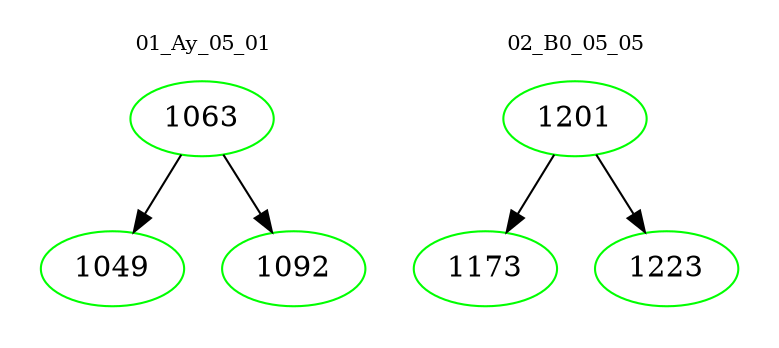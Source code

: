 digraph{
subgraph cluster_0 {
color = white
label = "01_Ay_05_01";
fontsize=10;
T0_1063 [label="1063", color="green"]
T0_1063 -> T0_1049 [color="black"]
T0_1049 [label="1049", color="green"]
T0_1063 -> T0_1092 [color="black"]
T0_1092 [label="1092", color="green"]
}
subgraph cluster_1 {
color = white
label = "02_B0_05_05";
fontsize=10;
T1_1201 [label="1201", color="green"]
T1_1201 -> T1_1173 [color="black"]
T1_1173 [label="1173", color="green"]
T1_1201 -> T1_1223 [color="black"]
T1_1223 [label="1223", color="green"]
}
}
